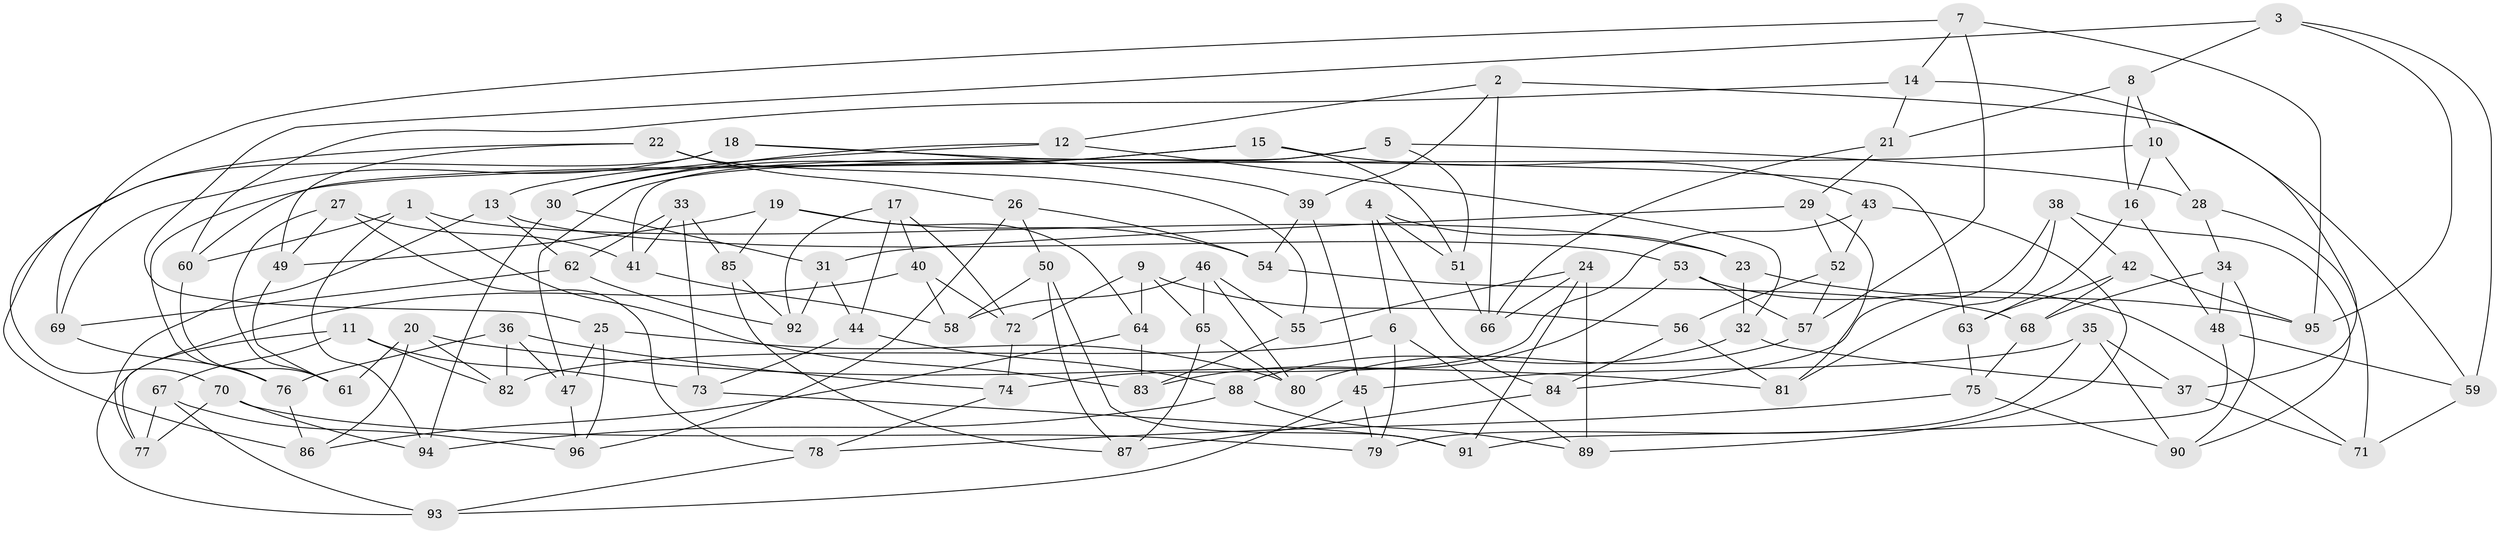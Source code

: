 // coarse degree distribution, {4: 0.3958333333333333, 8: 0.125, 6: 0.25, 10: 0.041666666666666664, 7: 0.10416666666666667, 3: 0.041666666666666664, 12: 0.020833333333333332, 5: 0.020833333333333332}
// Generated by graph-tools (version 1.1) at 2025/20/03/04/25 18:20:58]
// undirected, 96 vertices, 192 edges
graph export_dot {
graph [start="1"]
  node [color=gray90,style=filled];
  1;
  2;
  3;
  4;
  5;
  6;
  7;
  8;
  9;
  10;
  11;
  12;
  13;
  14;
  15;
  16;
  17;
  18;
  19;
  20;
  21;
  22;
  23;
  24;
  25;
  26;
  27;
  28;
  29;
  30;
  31;
  32;
  33;
  34;
  35;
  36;
  37;
  38;
  39;
  40;
  41;
  42;
  43;
  44;
  45;
  46;
  47;
  48;
  49;
  50;
  51;
  52;
  53;
  54;
  55;
  56;
  57;
  58;
  59;
  60;
  61;
  62;
  63;
  64;
  65;
  66;
  67;
  68;
  69;
  70;
  71;
  72;
  73;
  74;
  75;
  76;
  77;
  78;
  79;
  80;
  81;
  82;
  83;
  84;
  85;
  86;
  87;
  88;
  89;
  90;
  91;
  92;
  93;
  94;
  95;
  96;
  1 -- 23;
  1 -- 60;
  1 -- 83;
  1 -- 94;
  2 -- 66;
  2 -- 59;
  2 -- 39;
  2 -- 12;
  3 -- 25;
  3 -- 95;
  3 -- 8;
  3 -- 59;
  4 -- 23;
  4 -- 6;
  4 -- 51;
  4 -- 84;
  5 -- 41;
  5 -- 60;
  5 -- 51;
  5 -- 28;
  6 -- 82;
  6 -- 89;
  6 -- 79;
  7 -- 57;
  7 -- 95;
  7 -- 14;
  7 -- 69;
  8 -- 10;
  8 -- 16;
  8 -- 21;
  9 -- 72;
  9 -- 64;
  9 -- 56;
  9 -- 65;
  10 -- 28;
  10 -- 16;
  10 -- 76;
  11 -- 67;
  11 -- 93;
  11 -- 82;
  11 -- 73;
  12 -- 30;
  12 -- 32;
  12 -- 13;
  13 -- 62;
  13 -- 53;
  13 -- 77;
  14 -- 21;
  14 -- 37;
  14 -- 60;
  15 -- 47;
  15 -- 43;
  15 -- 30;
  15 -- 51;
  16 -- 63;
  16 -- 48;
  17 -- 44;
  17 -- 40;
  17 -- 92;
  17 -- 72;
  18 -- 39;
  18 -- 86;
  18 -- 63;
  18 -- 69;
  19 -- 85;
  19 -- 49;
  19 -- 64;
  19 -- 54;
  20 -- 81;
  20 -- 61;
  20 -- 86;
  20 -- 82;
  21 -- 66;
  21 -- 29;
  22 -- 26;
  22 -- 55;
  22 -- 49;
  22 -- 70;
  23 -- 32;
  23 -- 95;
  24 -- 91;
  24 -- 66;
  24 -- 89;
  24 -- 55;
  25 -- 80;
  25 -- 96;
  25 -- 47;
  26 -- 96;
  26 -- 50;
  26 -- 54;
  27 -- 61;
  27 -- 78;
  27 -- 41;
  27 -- 49;
  28 -- 34;
  28 -- 71;
  29 -- 81;
  29 -- 31;
  29 -- 52;
  30 -- 31;
  30 -- 94;
  31 -- 44;
  31 -- 92;
  32 -- 88;
  32 -- 37;
  33 -- 85;
  33 -- 62;
  33 -- 41;
  33 -- 73;
  34 -- 48;
  34 -- 90;
  34 -- 68;
  35 -- 90;
  35 -- 37;
  35 -- 45;
  35 -- 79;
  36 -- 47;
  36 -- 76;
  36 -- 82;
  36 -- 74;
  37 -- 71;
  38 -- 90;
  38 -- 84;
  38 -- 81;
  38 -- 42;
  39 -- 54;
  39 -- 45;
  40 -- 72;
  40 -- 77;
  40 -- 58;
  41 -- 58;
  42 -- 68;
  42 -- 63;
  42 -- 95;
  43 -- 74;
  43 -- 89;
  43 -- 52;
  44 -- 88;
  44 -- 73;
  45 -- 93;
  45 -- 79;
  46 -- 65;
  46 -- 55;
  46 -- 80;
  46 -- 58;
  47 -- 96;
  48 -- 91;
  48 -- 59;
  49 -- 61;
  50 -- 58;
  50 -- 87;
  50 -- 91;
  51 -- 66;
  52 -- 57;
  52 -- 56;
  53 -- 71;
  53 -- 83;
  53 -- 57;
  54 -- 68;
  55 -- 83;
  56 -- 84;
  56 -- 81;
  57 -- 80;
  59 -- 71;
  60 -- 61;
  62 -- 92;
  62 -- 69;
  63 -- 75;
  64 -- 86;
  64 -- 83;
  65 -- 80;
  65 -- 87;
  67 -- 96;
  67 -- 77;
  67 -- 93;
  68 -- 75;
  69 -- 76;
  70 -- 94;
  70 -- 77;
  70 -- 79;
  72 -- 74;
  73 -- 91;
  74 -- 78;
  75 -- 90;
  75 -- 78;
  76 -- 86;
  78 -- 93;
  84 -- 87;
  85 -- 87;
  85 -- 92;
  88 -- 89;
  88 -- 94;
}
